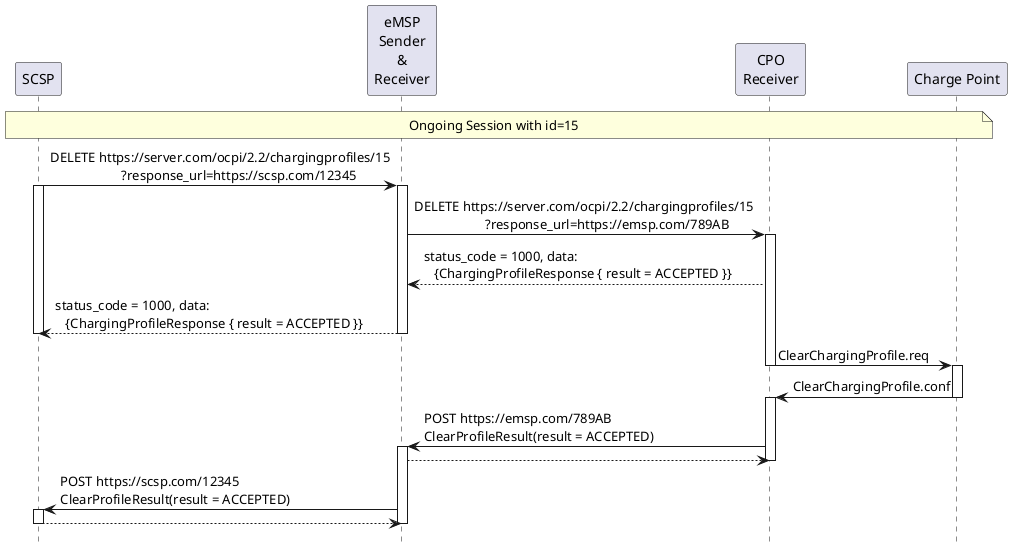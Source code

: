 @startuml
hide footbox

participant "SCSP" as SCSP
participant "eMSP\nSender\n&\nReceiver" as eMSP
participant "CPO\nReceiver" as CPO
participant "Charge Point" as CP

NOTE over SCSP, CP: Ongoing Session with id=15

SCSP -> eMSP: DELETE https:~//server.com/ocpi/2.2/chargingprofiles/15\n                     ?response_url=https:~//scsp.com/12345
activate SCSP
activate eMSP
eMSP -> CPO: DELETE https:~//server.com/ocpi/2.2/chargingprofiles/15\n                     ?response_url=https:~//emsp.com/789AB
activate CPO
CPO  --> eMSP: status_code = 1000, data: \n   {ChargingProfileResponse { result = ACCEPTED }}
eMSP  --> SCSP: status_code = 1000, data: \n   {ChargingProfileResponse { result = ACCEPTED }}
deactivate eMSP
deactivate SCSP

CPO  ->  CP:   ClearChargingProfile.req
deactivate CPO
activate CP
CP   ->  CPO:  ClearChargingProfile.conf
deactivate CP
activate CPO
CPO  ->  eMSP: POST https:~//emsp.com/789AB\nClearProfileResult(result = ACCEPTED)
activate eMSP
eMSP --> CPO:
deactivate CPO
eMSP  ->  SCSP: POST https:~//scsp.com/12345\nClearProfileResult(result = ACCEPTED)
activate SCSP
SCSP --> eMSP:
deactivate SCSP
deactivate eMSP

@enduml
